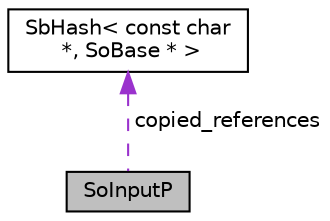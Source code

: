digraph "SoInputP"
{
 // LATEX_PDF_SIZE
  edge [fontname="Helvetica",fontsize="10",labelfontname="Helvetica",labelfontsize="10"];
  node [fontname="Helvetica",fontsize="10",shape=record];
  Node1 [label="SoInputP",height=0.2,width=0.4,color="black", fillcolor="grey75", style="filled", fontcolor="black",tooltip=" "];
  Node2 -> Node1 [dir="back",color="darkorchid3",fontsize="10",style="dashed",label=" copied_references" ,fontname="Helvetica"];
  Node2 [label="SbHash\< const char\l *, SoBase * \>",height=0.2,width=0.4,color="black", fillcolor="white", style="filled",URL="$classSbHash.html",tooltip=" "];
}
